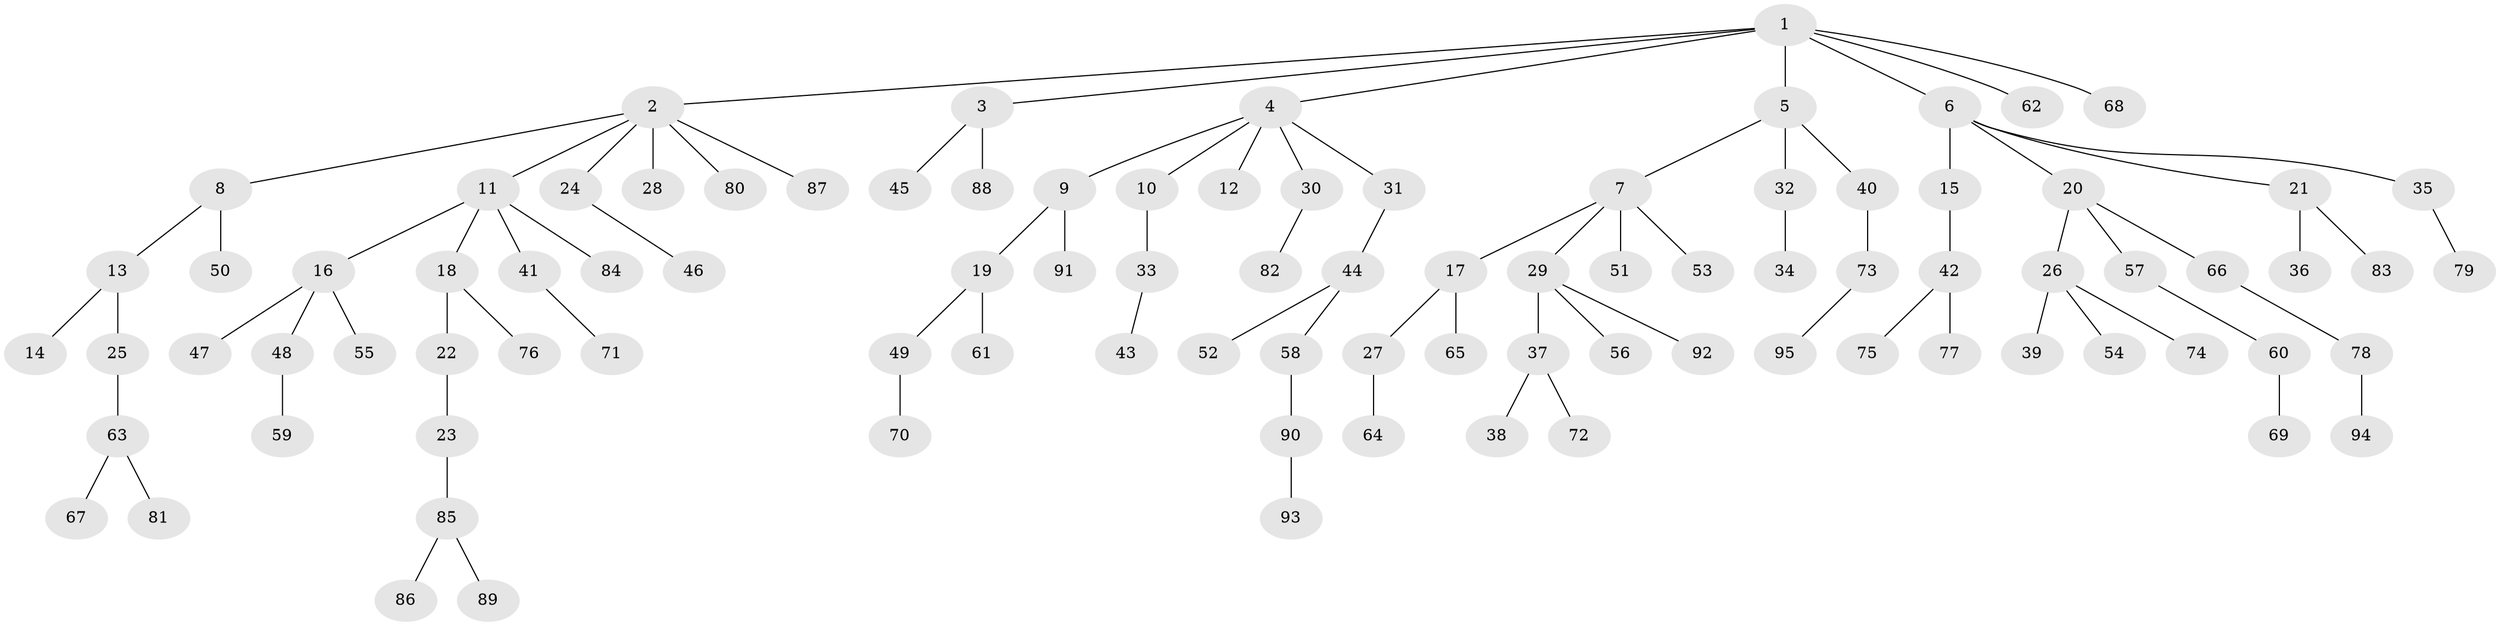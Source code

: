 // Generated by graph-tools (version 1.1) at 2025/15/03/09/25 04:15:38]
// undirected, 95 vertices, 94 edges
graph export_dot {
graph [start="1"]
  node [color=gray90,style=filled];
  1;
  2;
  3;
  4;
  5;
  6;
  7;
  8;
  9;
  10;
  11;
  12;
  13;
  14;
  15;
  16;
  17;
  18;
  19;
  20;
  21;
  22;
  23;
  24;
  25;
  26;
  27;
  28;
  29;
  30;
  31;
  32;
  33;
  34;
  35;
  36;
  37;
  38;
  39;
  40;
  41;
  42;
  43;
  44;
  45;
  46;
  47;
  48;
  49;
  50;
  51;
  52;
  53;
  54;
  55;
  56;
  57;
  58;
  59;
  60;
  61;
  62;
  63;
  64;
  65;
  66;
  67;
  68;
  69;
  70;
  71;
  72;
  73;
  74;
  75;
  76;
  77;
  78;
  79;
  80;
  81;
  82;
  83;
  84;
  85;
  86;
  87;
  88;
  89;
  90;
  91;
  92;
  93;
  94;
  95;
  1 -- 2;
  1 -- 3;
  1 -- 4;
  1 -- 5;
  1 -- 6;
  1 -- 62;
  1 -- 68;
  2 -- 8;
  2 -- 11;
  2 -- 24;
  2 -- 28;
  2 -- 80;
  2 -- 87;
  3 -- 45;
  3 -- 88;
  4 -- 9;
  4 -- 10;
  4 -- 12;
  4 -- 30;
  4 -- 31;
  5 -- 7;
  5 -- 32;
  5 -- 40;
  6 -- 15;
  6 -- 20;
  6 -- 21;
  6 -- 35;
  7 -- 17;
  7 -- 29;
  7 -- 51;
  7 -- 53;
  8 -- 13;
  8 -- 50;
  9 -- 19;
  9 -- 91;
  10 -- 33;
  11 -- 16;
  11 -- 18;
  11 -- 41;
  11 -- 84;
  13 -- 14;
  13 -- 25;
  15 -- 42;
  16 -- 47;
  16 -- 48;
  16 -- 55;
  17 -- 27;
  17 -- 65;
  18 -- 22;
  18 -- 76;
  19 -- 49;
  19 -- 61;
  20 -- 26;
  20 -- 57;
  20 -- 66;
  21 -- 36;
  21 -- 83;
  22 -- 23;
  23 -- 85;
  24 -- 46;
  25 -- 63;
  26 -- 39;
  26 -- 54;
  26 -- 74;
  27 -- 64;
  29 -- 37;
  29 -- 56;
  29 -- 92;
  30 -- 82;
  31 -- 44;
  32 -- 34;
  33 -- 43;
  35 -- 79;
  37 -- 38;
  37 -- 72;
  40 -- 73;
  41 -- 71;
  42 -- 75;
  42 -- 77;
  44 -- 52;
  44 -- 58;
  48 -- 59;
  49 -- 70;
  57 -- 60;
  58 -- 90;
  60 -- 69;
  63 -- 67;
  63 -- 81;
  66 -- 78;
  73 -- 95;
  78 -- 94;
  85 -- 86;
  85 -- 89;
  90 -- 93;
}
